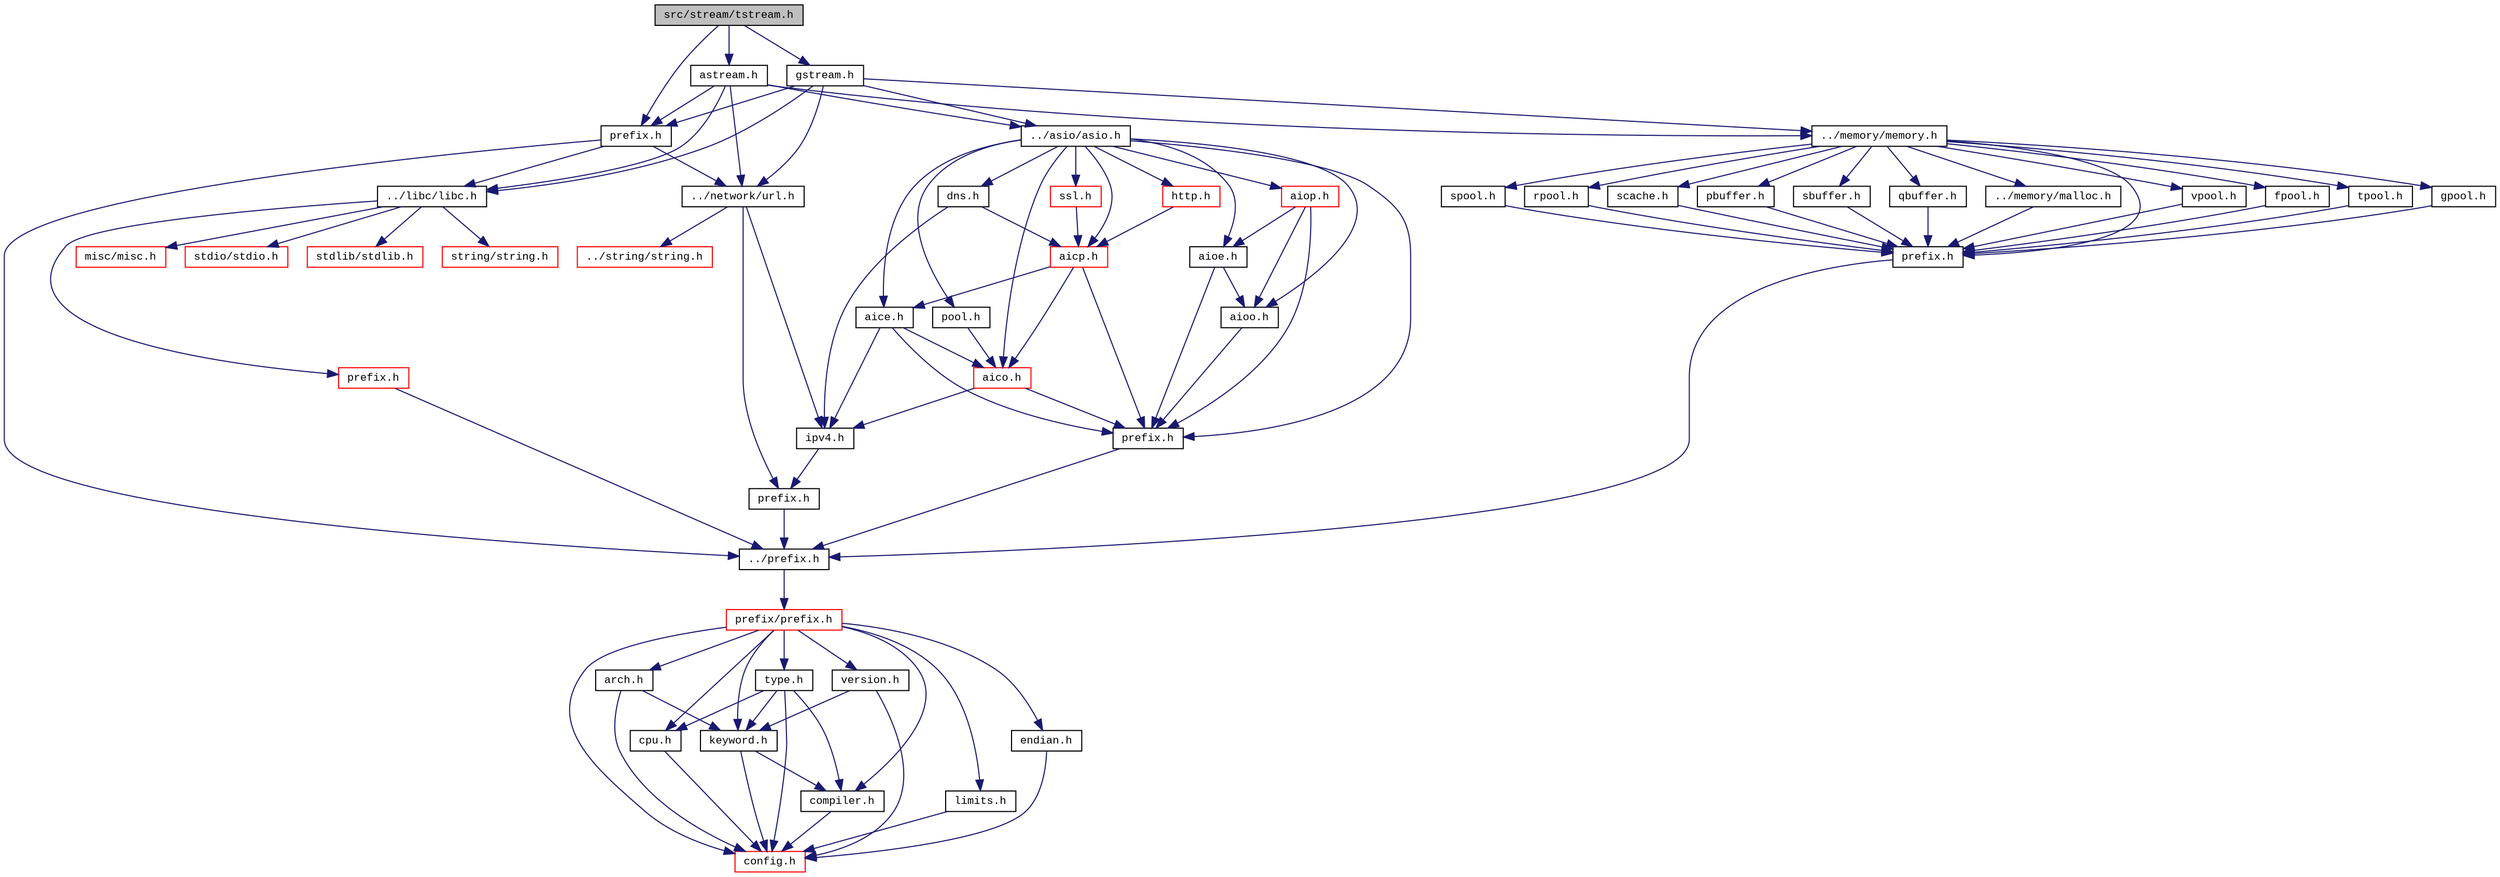 digraph "src/stream/tstream.h"
{
  edge [fontname="CourierNew",fontsize="10",labelfontname="CourierNew",labelfontsize="10"];
  node [fontname="CourierNew",fontsize="10",shape=record];
  Node1 [label="src/stream/tstream.h",height=0.2,width=0.4,color="black", fillcolor="grey75", style="filled" fontcolor="black"];
  Node1 -> Node2 [color="midnightblue",fontsize="10",style="solid",fontname="CourierNew"];
  Node2 [label="prefix.h",height=0.2,width=0.4,color="black", fillcolor="white", style="filled",URL="$d2/dd0/stream_2prefix_8h_source.html"];
  Node2 -> Node3 [color="midnightblue",fontsize="10",style="solid",fontname="CourierNew"];
  Node3 [label="../prefix.h",height=0.2,width=0.4,color="black", fillcolor="white", style="filled",URL="$df/d5c/prefix_8h_source.html"];
  Node3 -> Node4 [color="midnightblue",fontsize="10",style="solid",fontname="CourierNew"];
  Node4 [label="prefix/prefix.h",height=0.2,width=0.4,color="red", fillcolor="white", style="filled",URL="$da/da3/prefix_2prefix_8h_source.html"];
  Node4 -> Node5 [color="midnightblue",fontsize="10",style="solid",fontname="CourierNew"];
  Node5 [label="config.h",height=0.2,width=0.4,color="red", fillcolor="white", style="filled",URL="$de/d7b/prefix_2config_8h_source.html"];
  Node4 -> Node6 [color="midnightblue",fontsize="10",style="solid",fontname="CourierNew"];
  Node6 [label="cpu.h",height=0.2,width=0.4,color="black", fillcolor="white", style="filled",URL="$dc/da7/cpu_8h.html"];
  Node6 -> Node5 [color="midnightblue",fontsize="10",style="solid",fontname="CourierNew"];
  Node4 -> Node7 [color="midnightblue",fontsize="10",style="solid",fontname="CourierNew"];
  Node7 [label="arch.h",height=0.2,width=0.4,color="black", fillcolor="white", style="filled",URL="$d2/d2d/arch_8h.html"];
  Node7 -> Node5 [color="midnightblue",fontsize="10",style="solid",fontname="CourierNew"];
  Node7 -> Node8 [color="midnightblue",fontsize="10",style="solid",fontname="CourierNew"];
  Node8 [label="keyword.h",height=0.2,width=0.4,color="black", fillcolor="white", style="filled",URL="$dd/d8b/keyword_8h.html"];
  Node8 -> Node5 [color="midnightblue",fontsize="10",style="solid",fontname="CourierNew"];
  Node8 -> Node9 [color="midnightblue",fontsize="10",style="solid",fontname="CourierNew"];
  Node9 [label="compiler.h",height=0.2,width=0.4,color="black", fillcolor="white", style="filled",URL="$d4/dd1/compiler_8h.html"];
  Node9 -> Node5 [color="midnightblue",fontsize="10",style="solid",fontname="CourierNew"];
  Node4 -> Node10 [color="midnightblue",fontsize="10",style="solid",fontname="CourierNew"];
  Node10 [label="type.h",height=0.2,width=0.4,color="black", fillcolor="white", style="filled",URL="$d6/d57/prefix_2type_8h_source.html"];
  Node10 -> Node5 [color="midnightblue",fontsize="10",style="solid",fontname="CourierNew"];
  Node10 -> Node8 [color="midnightblue",fontsize="10",style="solid",fontname="CourierNew"];
  Node10 -> Node9 [color="midnightblue",fontsize="10",style="solid",fontname="CourierNew"];
  Node10 -> Node6 [color="midnightblue",fontsize="10",style="solid",fontname="CourierNew"];
  Node4 -> Node11 [color="midnightblue",fontsize="10",style="solid",fontname="CourierNew"];
  Node11 [label="limits.h",height=0.2,width=0.4,color="black", fillcolor="white", style="filled",URL="$da/d87/prefix_2limits_8h_source.html"];
  Node11 -> Node5 [color="midnightblue",fontsize="10",style="solid",fontname="CourierNew"];
  Node4 -> Node12 [color="midnightblue",fontsize="10",style="solid",fontname="CourierNew"];
  Node12 [label="endian.h",height=0.2,width=0.4,color="black", fillcolor="white", style="filled",URL="$d1/d84/endian_8h.html"];
  Node12 -> Node5 [color="midnightblue",fontsize="10",style="solid",fontname="CourierNew"];
  Node4 -> Node13 [color="midnightblue",fontsize="10",style="solid",fontname="CourierNew"];
  Node13 [label="version.h",height=0.2,width=0.4,color="black", fillcolor="white", style="filled",URL="$df/dfc/version_8h.html"];
  Node13 -> Node5 [color="midnightblue",fontsize="10",style="solid",fontname="CourierNew"];
  Node13 -> Node8 [color="midnightblue",fontsize="10",style="solid",fontname="CourierNew"];
  Node4 -> Node9 [color="midnightblue",fontsize="10",style="solid",fontname="CourierNew"];
  Node4 -> Node8 [color="midnightblue",fontsize="10",style="solid",fontname="CourierNew"];
  Node2 -> Node14 [color="midnightblue",fontsize="10",style="solid",fontname="CourierNew"];
  Node14 [label="../libc/libc.h",height=0.2,width=0.4,color="black", fillcolor="white", style="filled",URL="$db/dc8/libc_8h.html"];
  Node14 -> Node15 [color="midnightblue",fontsize="10",style="solid",fontname="CourierNew"];
  Node15 [label="prefix.h",height=0.2,width=0.4,color="red", fillcolor="white", style="filled",URL="$d4/df0/libc_2prefix_8h_source.html"];
  Node15 -> Node3 [color="midnightblue",fontsize="10",style="solid",fontname="CourierNew"];
  Node14 -> Node16 [color="midnightblue",fontsize="10",style="solid",fontname="CourierNew"];
  Node16 [label="misc/misc.h",height=0.2,width=0.4,color="red", fillcolor="white", style="filled",URL="$d4/d08/misc_8h.html"];
  Node14 -> Node17 [color="midnightblue",fontsize="10",style="solid",fontname="CourierNew"];
  Node17 [label="stdio/stdio.h",height=0.2,width=0.4,color="red", fillcolor="white", style="filled",URL="$d6/dd1/stdio_8h.html"];
  Node14 -> Node18 [color="midnightblue",fontsize="10",style="solid",fontname="CourierNew"];
  Node18 [label="stdlib/stdlib.h",height=0.2,width=0.4,color="red", fillcolor="white", style="filled",URL="$dc/d9c/stdlib_8h.html"];
  Node14 -> Node19 [color="midnightblue",fontsize="10",style="solid",fontname="CourierNew"];
  Node19 [label="string/string.h",height=0.2,width=0.4,color="red", fillcolor="white", style="filled",URL="$da/d52/libc_2string_2string_8h_source.html"];
  Node2 -> Node20 [color="midnightblue",fontsize="10",style="solid",fontname="CourierNew"];
  Node20 [label="../network/url.h",height=0.2,width=0.4,color="black", fillcolor="white", style="filled",URL="$d9/d0e/network_2url_8h_source.html"];
  Node20 -> Node21 [color="midnightblue",fontsize="10",style="solid",fontname="CourierNew"];
  Node21 [label="prefix.h",height=0.2,width=0.4,color="black", fillcolor="white", style="filled",URL="$d2/df3/network_2prefix_8h_source.html"];
  Node21 -> Node3 [color="midnightblue",fontsize="10",style="solid",fontname="CourierNew"];
  Node20 -> Node22 [color="midnightblue",fontsize="10",style="solid",fontname="CourierNew"];
  Node22 [label="ipv4.h",height=0.2,width=0.4,color="black", fillcolor="white", style="filled",URL="$d7/d19/ipv4_8h.html"];
  Node22 -> Node21 [color="midnightblue",fontsize="10",style="solid",fontname="CourierNew"];
  Node20 -> Node23 [color="midnightblue",fontsize="10",style="solid",fontname="CourierNew"];
  Node23 [label="../string/string.h",height=0.2,width=0.4,color="red", fillcolor="white", style="filled",URL="$d8/d2b/string_2string_8h_source.html"];
  Node1 -> Node24 [color="midnightblue",fontsize="10",style="solid",fontname="CourierNew"];
  Node24 [label="gstream.h",height=0.2,width=0.4,color="black", fillcolor="white", style="filled",URL="$d1/dac/gstream_8h.html"];
  Node24 -> Node2 [color="midnightblue",fontsize="10",style="solid",fontname="CourierNew"];
  Node24 -> Node25 [color="midnightblue",fontsize="10",style="solid",fontname="CourierNew"];
  Node25 [label="../asio/asio.h",height=0.2,width=0.4,color="black", fillcolor="white", style="filled",URL="$d4/d68/asio_8h.html"];
  Node25 -> Node26 [color="midnightblue",fontsize="10",style="solid",fontname="CourierNew"];
  Node26 [label="prefix.h",height=0.2,width=0.4,color="black", fillcolor="white", style="filled",URL="$db/d56/asio_2prefix_8h_source.html"];
  Node26 -> Node3 [color="midnightblue",fontsize="10",style="solid",fontname="CourierNew"];
  Node25 -> Node27 [color="midnightblue",fontsize="10",style="solid",fontname="CourierNew"];
  Node27 [label="aioo.h",height=0.2,width=0.4,color="black", fillcolor="white", style="filled",URL="$d6/d9b/aioo_8h.html"];
  Node27 -> Node26 [color="midnightblue",fontsize="10",style="solid",fontname="CourierNew"];
  Node25 -> Node28 [color="midnightblue",fontsize="10",style="solid",fontname="CourierNew"];
  Node28 [label="aioe.h",height=0.2,width=0.4,color="black", fillcolor="white", style="filled",URL="$d5/d10/aioe_8h.html"];
  Node28 -> Node26 [color="midnightblue",fontsize="10",style="solid",fontname="CourierNew"];
  Node28 -> Node27 [color="midnightblue",fontsize="10",style="solid",fontname="CourierNew"];
  Node25 -> Node29 [color="midnightblue",fontsize="10",style="solid",fontname="CourierNew"];
  Node29 [label="aiop.h",height=0.2,width=0.4,color="red", fillcolor="white", style="filled",URL="$db/d08/aiop_8h.html"];
  Node29 -> Node26 [color="midnightblue",fontsize="10",style="solid",fontname="CourierNew"];
  Node29 -> Node27 [color="midnightblue",fontsize="10",style="solid",fontname="CourierNew"];
  Node29 -> Node28 [color="midnightblue",fontsize="10",style="solid",fontname="CourierNew"];
  Node25 -> Node30 [color="midnightblue",fontsize="10",style="solid",fontname="CourierNew"];
  Node30 [label="aico.h",height=0.2,width=0.4,color="red", fillcolor="white", style="filled",URL="$d5/d9a/aico_8h.html"];
  Node30 -> Node26 [color="midnightblue",fontsize="10",style="solid",fontname="CourierNew"];
  Node30 -> Node22 [color="midnightblue",fontsize="10",style="solid",fontname="CourierNew"];
  Node25 -> Node31 [color="midnightblue",fontsize="10",style="solid",fontname="CourierNew"];
  Node31 [label="aice.h",height=0.2,width=0.4,color="black", fillcolor="white", style="filled",URL="$da/d59/aice_8h.html"];
  Node31 -> Node26 [color="midnightblue",fontsize="10",style="solid",fontname="CourierNew"];
  Node31 -> Node30 [color="midnightblue",fontsize="10",style="solid",fontname="CourierNew"];
  Node31 -> Node22 [color="midnightblue",fontsize="10",style="solid",fontname="CourierNew"];
  Node25 -> Node32 [color="midnightblue",fontsize="10",style="solid",fontname="CourierNew"];
  Node32 [label="aicp.h",height=0.2,width=0.4,color="red", fillcolor="white", style="filled",URL="$dd/dd5/aicp_8h.html"];
  Node32 -> Node26 [color="midnightblue",fontsize="10",style="solid",fontname="CourierNew"];
  Node32 -> Node31 [color="midnightblue",fontsize="10",style="solid",fontname="CourierNew"];
  Node32 -> Node30 [color="midnightblue",fontsize="10",style="solid",fontname="CourierNew"];
  Node25 -> Node33 [color="midnightblue",fontsize="10",style="solid",fontname="CourierNew"];
  Node33 [label="pool.h",height=0.2,width=0.4,color="black", fillcolor="white", style="filled",URL="$db/db7/pool_8h.html"];
  Node33 -> Node30 [color="midnightblue",fontsize="10",style="solid",fontname="CourierNew"];
  Node25 -> Node34 [color="midnightblue",fontsize="10",style="solid",fontname="CourierNew"];
  Node34 [label="http.h",height=0.2,width=0.4,color="red", fillcolor="white", style="filled",URL="$da/dac/asio_2http_8h_source.html"];
  Node34 -> Node32 [color="midnightblue",fontsize="10",style="solid",fontname="CourierNew"];
  Node25 -> Node35 [color="midnightblue",fontsize="10",style="solid",fontname="CourierNew"];
  Node35 [label="dns.h",height=0.2,width=0.4,color="black", fillcolor="white", style="filled",URL="$d8/d1e/asio_2dns_8h_source.html"];
  Node35 -> Node32 [color="midnightblue",fontsize="10",style="solid",fontname="CourierNew"];
  Node35 -> Node22 [color="midnightblue",fontsize="10",style="solid",fontname="CourierNew"];
  Node25 -> Node36 [color="midnightblue",fontsize="10",style="solid",fontname="CourierNew"];
  Node36 [label="ssl.h",height=0.2,width=0.4,color="red", fillcolor="white", style="filled",URL="$d9/d1a/asio_2ssl_8h_source.html"];
  Node36 -> Node32 [color="midnightblue",fontsize="10",style="solid",fontname="CourierNew"];
  Node24 -> Node14 [color="midnightblue",fontsize="10",style="solid",fontname="CourierNew"];
  Node24 -> Node20 [color="midnightblue",fontsize="10",style="solid",fontname="CourierNew"];
  Node24 -> Node37 [color="midnightblue",fontsize="10",style="solid",fontname="CourierNew"];
  Node37 [label="../memory/memory.h",height=0.2,width=0.4,color="black", fillcolor="white", style="filled",URL="$dc/d18/memory_8h.html"];
  Node37 -> Node38 [color="midnightblue",fontsize="10",style="solid",fontname="CourierNew"];
  Node38 [label="prefix.h",height=0.2,width=0.4,color="black", fillcolor="white", style="filled",URL="$d0/dad/memory_2prefix_8h_source.html"];
  Node38 -> Node3 [color="midnightblue",fontsize="10",style="solid",fontname="CourierNew"];
  Node37 -> Node39 [color="midnightblue",fontsize="10",style="solid",fontname="CourierNew"];
  Node39 [label="vpool.h",height=0.2,width=0.4,color="black", fillcolor="white", style="filled",URL="$d4/d83/vpool_8h.html"];
  Node39 -> Node38 [color="midnightblue",fontsize="10",style="solid",fontname="CourierNew"];
  Node37 -> Node40 [color="midnightblue",fontsize="10",style="solid",fontname="CourierNew"];
  Node40 [label="fpool.h",height=0.2,width=0.4,color="black", fillcolor="white", style="filled",URL="$d6/dec/fpool_8h.html"];
  Node40 -> Node38 [color="midnightblue",fontsize="10",style="solid",fontname="CourierNew"];
  Node37 -> Node41 [color="midnightblue",fontsize="10",style="solid",fontname="CourierNew"];
  Node41 [label="tpool.h",height=0.2,width=0.4,color="black", fillcolor="white", style="filled",URL="$df/d05/tpool_8h.html"];
  Node41 -> Node38 [color="midnightblue",fontsize="10",style="solid",fontname="CourierNew"];
  Node37 -> Node42 [color="midnightblue",fontsize="10",style="solid",fontname="CourierNew"];
  Node42 [label="gpool.h",height=0.2,width=0.4,color="black", fillcolor="white", style="filled",URL="$d4/d3a/gpool_8h.html"];
  Node42 -> Node38 [color="midnightblue",fontsize="10",style="solid",fontname="CourierNew"];
  Node37 -> Node43 [color="midnightblue",fontsize="10",style="solid",fontname="CourierNew"];
  Node43 [label="spool.h",height=0.2,width=0.4,color="black", fillcolor="white", style="filled",URL="$d7/d0c/spool_8h.html"];
  Node43 -> Node38 [color="midnightblue",fontsize="10",style="solid",fontname="CourierNew"];
  Node37 -> Node44 [color="midnightblue",fontsize="10",style="solid",fontname="CourierNew"];
  Node44 [label="rpool.h",height=0.2,width=0.4,color="black", fillcolor="white", style="filled",URL="$d6/da1/rpool_8h.html"];
  Node44 -> Node38 [color="midnightblue",fontsize="10",style="solid",fontname="CourierNew"];
  Node37 -> Node45 [color="midnightblue",fontsize="10",style="solid",fontname="CourierNew"];
  Node45 [label="scache.h",height=0.2,width=0.4,color="black", fillcolor="white", style="filled",URL="$d6/d7c/scache_8h.html"];
  Node45 -> Node38 [color="midnightblue",fontsize="10",style="solid",fontname="CourierNew"];
  Node37 -> Node46 [color="midnightblue",fontsize="10",style="solid",fontname="CourierNew"];
  Node46 [label="pbuffer.h",height=0.2,width=0.4,color="black", fillcolor="white", style="filled",URL="$de/db7/pbuffer_8h.html"];
  Node46 -> Node38 [color="midnightblue",fontsize="10",style="solid",fontname="CourierNew"];
  Node37 -> Node47 [color="midnightblue",fontsize="10",style="solid",fontname="CourierNew"];
  Node47 [label="sbuffer.h",height=0.2,width=0.4,color="black", fillcolor="white", style="filled",URL="$de/d96/sbuffer_8h.html"];
  Node47 -> Node38 [color="midnightblue",fontsize="10",style="solid",fontname="CourierNew"];
  Node37 -> Node48 [color="midnightblue",fontsize="10",style="solid",fontname="CourierNew"];
  Node48 [label="qbuffer.h",height=0.2,width=0.4,color="black", fillcolor="white", style="filled",URL="$d3/d60/qbuffer_8h.html"];
  Node48 -> Node38 [color="midnightblue",fontsize="10",style="solid",fontname="CourierNew"];
  Node37 -> Node49 [color="midnightblue",fontsize="10",style="solid",fontname="CourierNew"];
  Node49 [label="../memory/malloc.h",height=0.2,width=0.4,color="black", fillcolor="white", style="filled",URL="$d1/dd8/memory_2malloc_8h_source.html"];
  Node49 -> Node38 [color="midnightblue",fontsize="10",style="solid",fontname="CourierNew"];
  Node1 -> Node50 [color="midnightblue",fontsize="10",style="solid",fontname="CourierNew"];
  Node50 [label="astream.h",height=0.2,width=0.4,color="black", fillcolor="white", style="filled",URL="$dd/dd5/astream_8h.html"];
  Node50 -> Node2 [color="midnightblue",fontsize="10",style="solid",fontname="CourierNew"];
  Node50 -> Node25 [color="midnightblue",fontsize="10",style="solid",fontname="CourierNew"];
  Node50 -> Node14 [color="midnightblue",fontsize="10",style="solid",fontname="CourierNew"];
  Node50 -> Node20 [color="midnightblue",fontsize="10",style="solid",fontname="CourierNew"];
  Node50 -> Node37 [color="midnightblue",fontsize="10",style="solid",fontname="CourierNew"];
}
